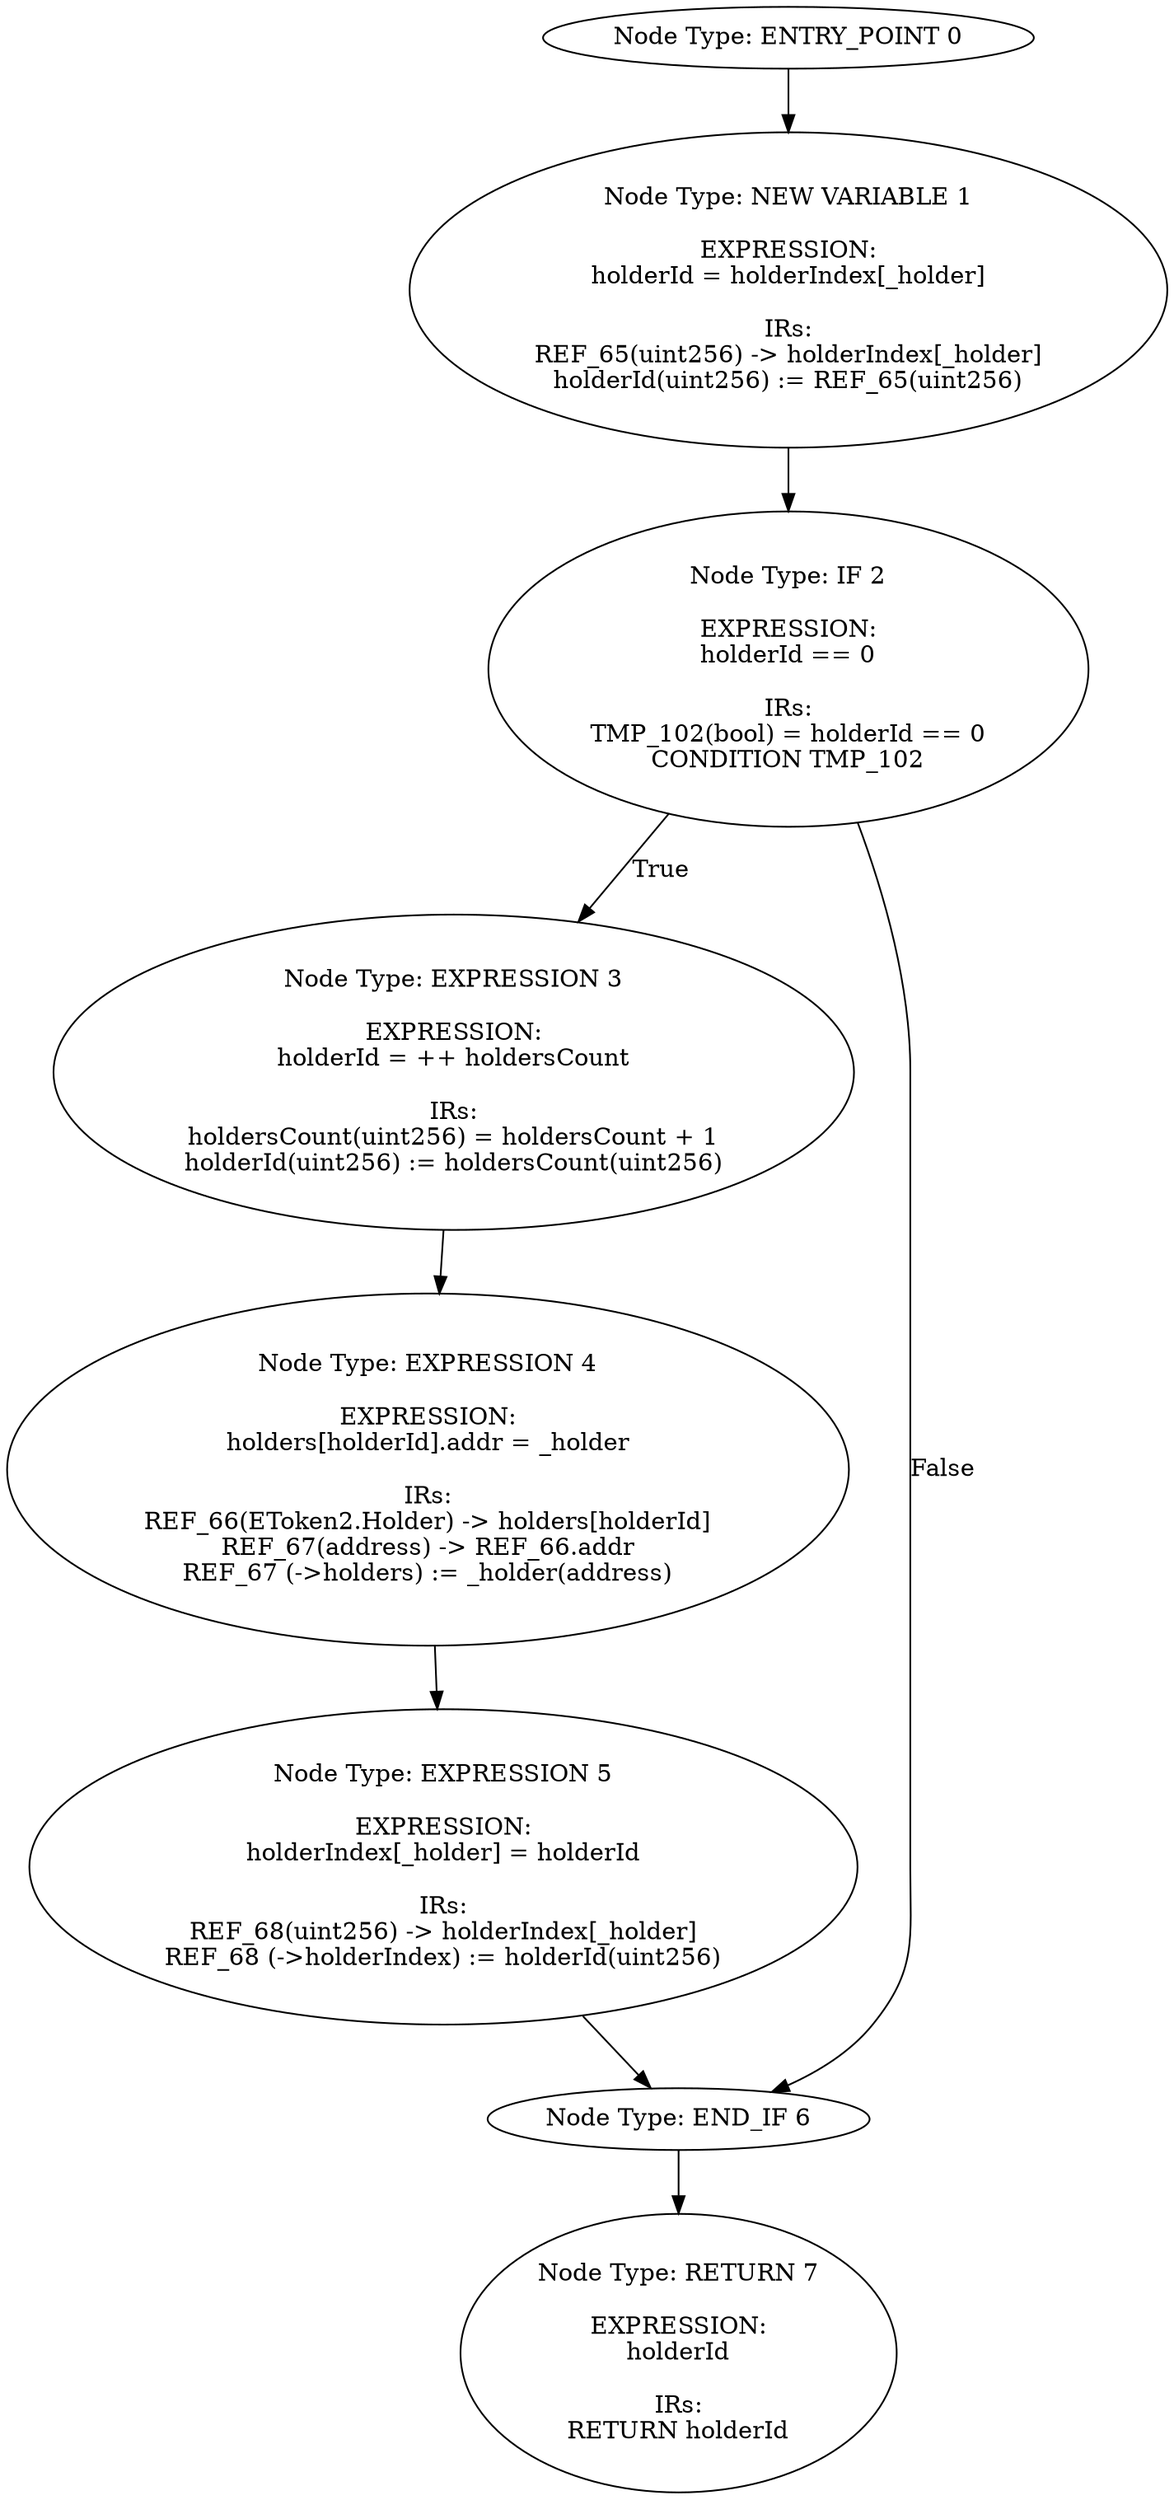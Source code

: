 digraph{
0[label="Node Type: ENTRY_POINT 0
"];
0->1;
1[label="Node Type: NEW VARIABLE 1

EXPRESSION:
holderId = holderIndex[_holder]

IRs:
REF_65(uint256) -> holderIndex[_holder]
holderId(uint256) := REF_65(uint256)"];
1->2;
2[label="Node Type: IF 2

EXPRESSION:
holderId == 0

IRs:
TMP_102(bool) = holderId == 0
CONDITION TMP_102"];
2->3[label="True"];
2->6[label="False"];
3[label="Node Type: EXPRESSION 3

EXPRESSION:
holderId = ++ holdersCount

IRs:
holdersCount(uint256) = holdersCount + 1
holderId(uint256) := holdersCount(uint256)"];
3->4;
4[label="Node Type: EXPRESSION 4

EXPRESSION:
holders[holderId].addr = _holder

IRs:
REF_66(EToken2.Holder) -> holders[holderId]
REF_67(address) -> REF_66.addr
REF_67 (->holders) := _holder(address)"];
4->5;
5[label="Node Type: EXPRESSION 5

EXPRESSION:
holderIndex[_holder] = holderId

IRs:
REF_68(uint256) -> holderIndex[_holder]
REF_68 (->holderIndex) := holderId(uint256)"];
5->6;
6[label="Node Type: END_IF 6
"];
6->7;
7[label="Node Type: RETURN 7

EXPRESSION:
holderId

IRs:
RETURN holderId"];
}
